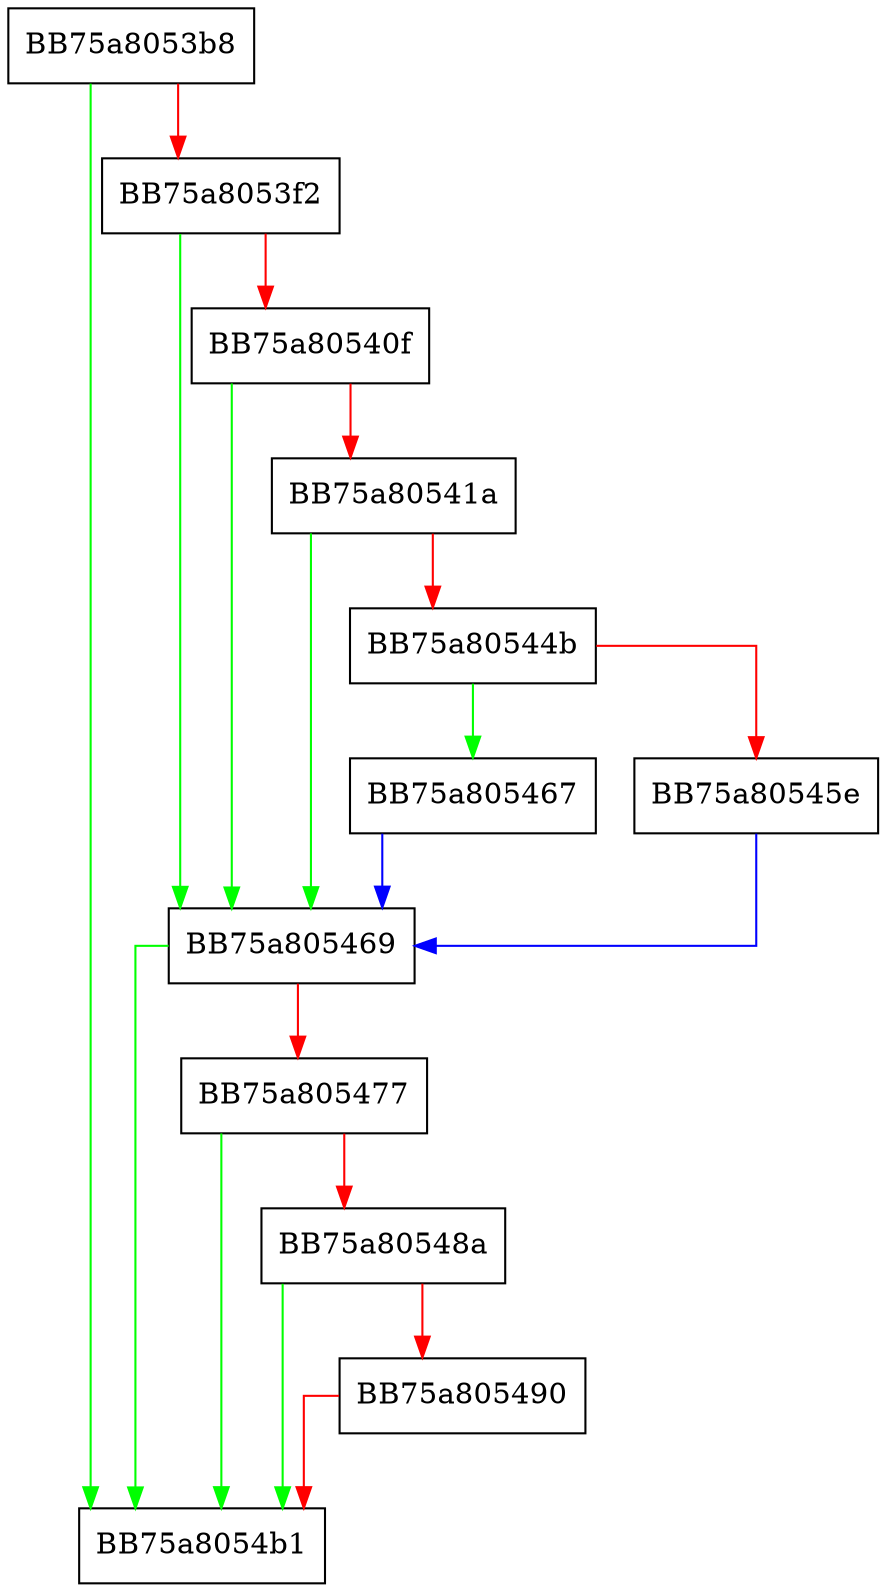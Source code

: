 digraph MoveFileImpersonateHelper {
  node [shape="box"];
  graph [splines=ortho];
  BB75a8053b8 -> BB75a8054b1 [color="green"];
  BB75a8053b8 -> BB75a8053f2 [color="red"];
  BB75a8053f2 -> BB75a805469 [color="green"];
  BB75a8053f2 -> BB75a80540f [color="red"];
  BB75a80540f -> BB75a805469 [color="green"];
  BB75a80540f -> BB75a80541a [color="red"];
  BB75a80541a -> BB75a805469 [color="green"];
  BB75a80541a -> BB75a80544b [color="red"];
  BB75a80544b -> BB75a805467 [color="green"];
  BB75a80544b -> BB75a80545e [color="red"];
  BB75a80545e -> BB75a805469 [color="blue"];
  BB75a805467 -> BB75a805469 [color="blue"];
  BB75a805469 -> BB75a8054b1 [color="green"];
  BB75a805469 -> BB75a805477 [color="red"];
  BB75a805477 -> BB75a8054b1 [color="green"];
  BB75a805477 -> BB75a80548a [color="red"];
  BB75a80548a -> BB75a8054b1 [color="green"];
  BB75a80548a -> BB75a805490 [color="red"];
  BB75a805490 -> BB75a8054b1 [color="red"];
}